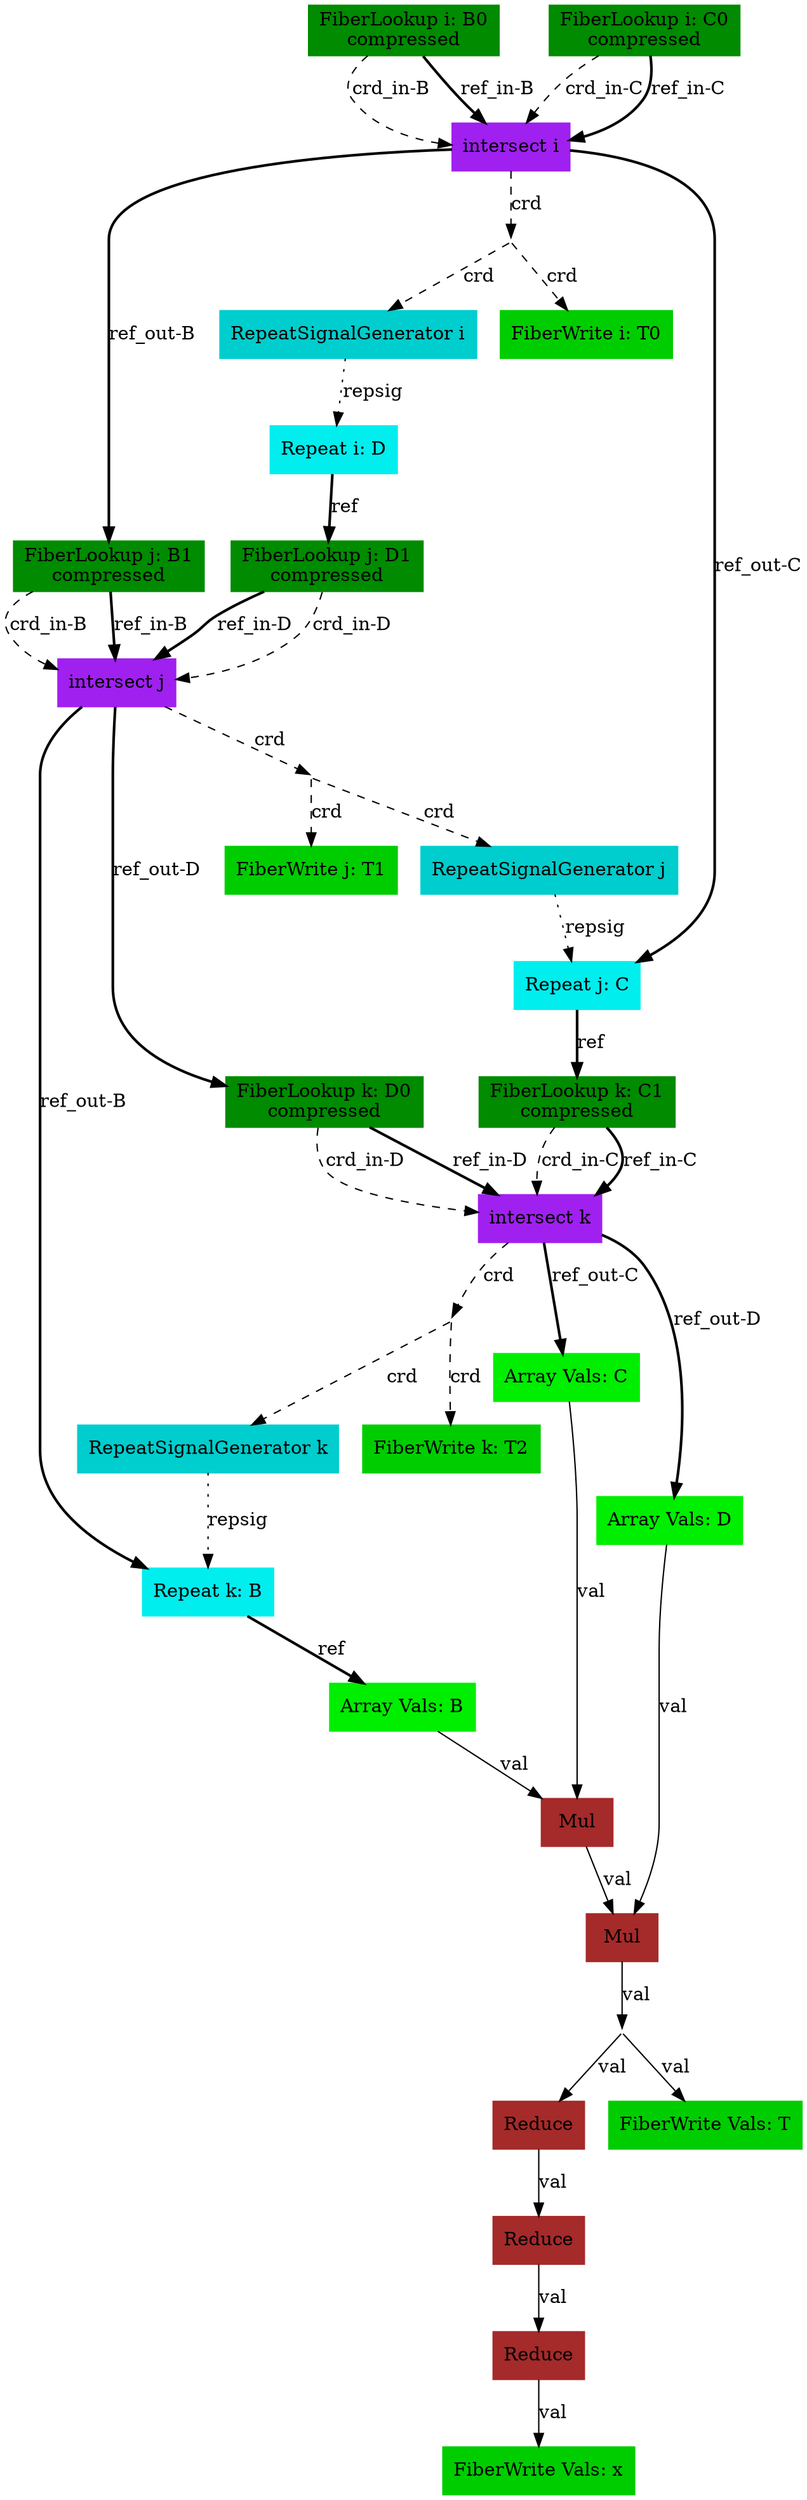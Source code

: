 digraph SAM {
    comment="x=none,B=ss01,C=ss01,D=ss10,T=sss012"
    22 [comment="type=fiberlookup,index=i,tensor=B,mode=0,format=compressed,src=true,root=true" label="FiberLookup i: B0\ncompressed" color=green4 shape=box style=filled type="fiberlookup" index="i" tensor="B" mode="0" format="compressed" src="true" root="true"]
    21 [comment="type=intersect,index=i" label="intersect i" color=purple shape=box style=filled type="intersect" index="i"]
    20 [comment="type=repsiggen,index=i" label="RepeatSignalGenerator i" color=cyan3 shape=box style=filled type="repsiggen" index="i"]
    19 [comment="type=repeat,index=i,tensor=D,root=true" label="Repeat i: D" color=cyan2 shape=box style=filled type="repeat" index="i" tensor="D" root="true"]
    18 [comment="type=fiberlookup,index=j,tensor=D,mode=1,format=compressed,src=true,root=false" label="FiberLookup j: D1\ncompressed" color=green4 shape=box style=filled type="fiberlookup" index="j" tensor="D" mode="1" format="compressed" src="true" root="false"]
    16 [comment="type=intersect,index=j" label="intersect j" color=purple shape=box style=filled type="intersect" index="j"]
    15 [comment="type=repsiggen,index=j" label="RepeatSignalGenerator j" color=cyan3 shape=box style=filled type="repsiggen" index="j"]
    14 [comment="type=repeat,index=j,tensor=C,root=false" label="Repeat j: C" color=cyan2 shape=box style=filled type="repeat" index="j" tensor="C" root="false"]
    12 [comment="type=fiberlookup,index=k,tensor=C,mode=1,format=compressed,src=true,root=false" label="FiberLookup k: C1\ncompressed" color=green4 shape=box style=filled type="fiberlookup" index="k" tensor="C" mode="1" format="compressed" src="true" root="false"]
    11 [comment="type=intersect,index=k" label="intersect k" color=purple shape=box style=filled type="intersect" index="k"]
    10 [comment="type=repsiggen,index=k" label="RepeatSignalGenerator k" color=cyan3 shape=box style=filled type="repsiggen" index="k"]
    9 [comment="type=repeat,index=k,tensor=B,root=false" label="Repeat k: B" color=cyan2 shape=box style=filled type="repeat" index="k" tensor="B" root="false"]
    6 [comment="type=arrayvals,tensor=B" label="Array Vals: B" color=green2 shape=box style=filled type="arrayvals" tensor="B"]
    5 [comment="type=mul" label="Mul" color=brown shape=box style=filled type="mul"]
    4 [comment="type=mul" label="Mul" color=brown shape=box style=filled type="mul"]
    3 [comment="type=reduce" label="Reduce" color=brown shape=box style=filled type="reduce"]
    2 [comment="type=reduce" label="Reduce" color=brown shape=box style=filled type="reduce"]
    1 [comment="type=reduce" label="Reduce" color=brown shape=box style=filled type="reduce"]
    0 [comment="type=fiberwrite,mode=vals,tensor=x,size=1,sink=true" label="FiberWrite Vals: x" color=green3 shape=box style=filled type="fiberwrite" tensor="x" mode="vals" size="1" sink="true"]
    7 [comment="type=arrayvals,tensor=C" label="Array Vals: C" color=green2 shape=box style=filled type="arrayvals" tensor="C"]
    8 [comment="type=arrayvals,tensor=D" label="Array Vals: D" color=green2 shape=box style=filled type="arrayvals" tensor="D"]
    13 [comment="type=fiberlookup,index=k,tensor=D,mode=0,format=compressed,src=true,root=false" label="FiberLookup k: D0\ncompressed" color=green4 shape=box style=filled type="fiberlookup" index="k" tensor="D" mode="0" format="compressed" src="true" root="false"]
    17 [comment="type=fiberlookup,index=j,tensor=B,mode=1,format=compressed,src=true,root=false" label="FiberLookup j: B1\ncompressed" color=green4 shape=box style=filled type="fiberlookup" index="j" tensor="B" mode="1" format="compressed" src="true" root="false"]
    23 [comment="type=fiberlookup,index=i,tensor=C,mode=0,format=compressed,src=true,root=true" label="FiberLookup i: C0\ncompressed" color=green4 shape=box style=filled type="fiberlookup" index="i" tensor="C" mode="0" format="compressed" src="true" root="true"]
    
    24 [comment="type=fiberwrite,mode=0,index=i,tensor=T,format=compressed,segsize=2,crdsize=B0_dim,sink=true" label="FiberWrite i: T0" color=green3 shape=box style=filled type="fiberwrite" index="i" tensor="T" mode="0" format="compressed" segsize="2" crdsize="B0_dim" sink="true"]
    25 [comment="type=fiberwrite,mode=1,index=j,tensor=T,format=compressed,segsize=B0_dim+1,crdsize=B0_dim*B1_dim,sink=true" label="FiberWrite j: T1" color=green3 shape=box style=filled type="fiberwrite" index="j" tensor="T" mode="1" segsize="B0_dim+1" crdsize="B0_dim*B1_dim" sink="true"]
    26 [comment="type=fiberwrite,mode=2,index=k,tensor=T,format=compressed,segsize=B0_dim*B1_dim+1,crdsize=B0_dim*B1_dim*C1_dim,sink=true" label="FiberWrite k: T2" color=green3 shape=box style=filled type="fiberwrite" index="k" tensor="T" mode="2" segsize="B0_dim*B1_dim+1" crdsize="B0_dim*B1_dim*C1_dim" sink="true"]
    30 [comment="type=fiberwrite,mode=vals,tensor=T,size=B0_dim*B1_dim*C1_dim,sink=true" label="FiberWrite Vals: T" color=green3 shape=box style=filled type="fiberwrite" tensor="T" mode="vals" size="B0_dim*B1_dim*C1_dim" sink="true"]

    27 [comment="type=broadcast" shape=point style=invis type="broadcast"]
    28 [comment="type=broadcast" shape=point style=invis type="broadcast"]
    29 [comment="type=broadcast" shape=point style=invis type="broadcast"]
    31 [comment="type=broadcast" shape=point style=invis type="broadcast"]

    22 -> 21 [label="crd_in-B" style=dashed type="crd" comment="in-B"]
    21 -> 27 [label="crd" style=dashed type="crd"]
    27 -> 20 [label="crd" style=dashed type="crd"]
    27 -> 24 [label="crd" style=dashed type="crd"]

    20 -> 19 [label="repsig" style=dotted type="repsig"]
    19 -> 18 [label="ref" style=bold type="ref"]
    18 -> 16 [label="crd_in-D" style=dashed type="crd" comment="in-D"]
    16 -> 28 [label="crd" style=dashed type="crd"]
    28 -> 15 [label="crd" style=dashed type="crd"]
    28 -> 25 [label="crd" style=dashed type="crd"]

    15 -> 14 [label="repsig" style=dotted type="repsig"]
    14 -> 12 [label="ref" style=bold type="ref"]
    12 -> 11 [label="crd_in-C" style=dashed type="crd" comment="in-C"]
    11 -> 29 [label="crd" style=dashed type="crd"]
    29 -> 10 [label="crd" style=dashed type="crd"]
    29 -> 26 [label="crd" style=dashed type="crd"]

    10 -> 9 [label="repsig" style=dotted type="repsig"]
    9 -> 6 [label="ref" style=bold type="ref"]
    6 -> 5 [label="val" type="val"]
    5 -> 4 [label="val" type="val"]
    4 -> 31 [label="val" type="val"]
    31 -> 3 [label="val" type="val"]
    31 -> 30 [label="val" type="val"]
    
    3 -> 2 [label="val" type="val"]
    2 -> 1 [label="val" type="val"]
    1 -> 0 [label="val" type="val"]
    11 -> 7 [label="ref_out-C" style=bold type="ref" comment="out-C"]
    7 -> 5 [label="val" type="val"]
    11 -> 8 [label="ref_out-D" style=bold type="ref" comment="out-D"]
    8 -> 4 [label="val" type="val"]
    12 -> 11 [label="ref_in-C" style=bold type="ref" comment="in-C"]
    16 -> 9 [label="ref_out-B" style=bold type="ref" comment="out-B"]
    16 -> 13 [label="ref_out-D" style=bold type="ref" comment="out-D"]
    13 -> 11 [label="crd_in-D" style=dashed type="crd" comment="in-D"]
    13 -> 11 [label="ref_in-D" style=bold type="ref" comment="in-D"]
    18 -> 16 [label="ref_in-D" style=bold type="ref" comment="in-D"]
    21 -> 17 [label="ref_out-B" style=bold type="ref" comment="out-B"]
    17 -> 16 [label="crd_in-B" style=dashed type="crd" comment="in-B"]
    17 -> 16 [label="ref_in-B" style=bold type="ref" comment="in-B"]
    21 -> 14 [label="ref_out-C" style=bold type="ref" comment="out-C"]
    22 -> 21 [label="ref_in-B" style=bold type="ref" comment="in-B"]
    23 -> 21 [label="crd_in-C" style=dashed type="crd" comment="in-C"]
    23 -> 21 [label="ref_in-C" style=bold type="ref" comment="in-C"]
    
}
